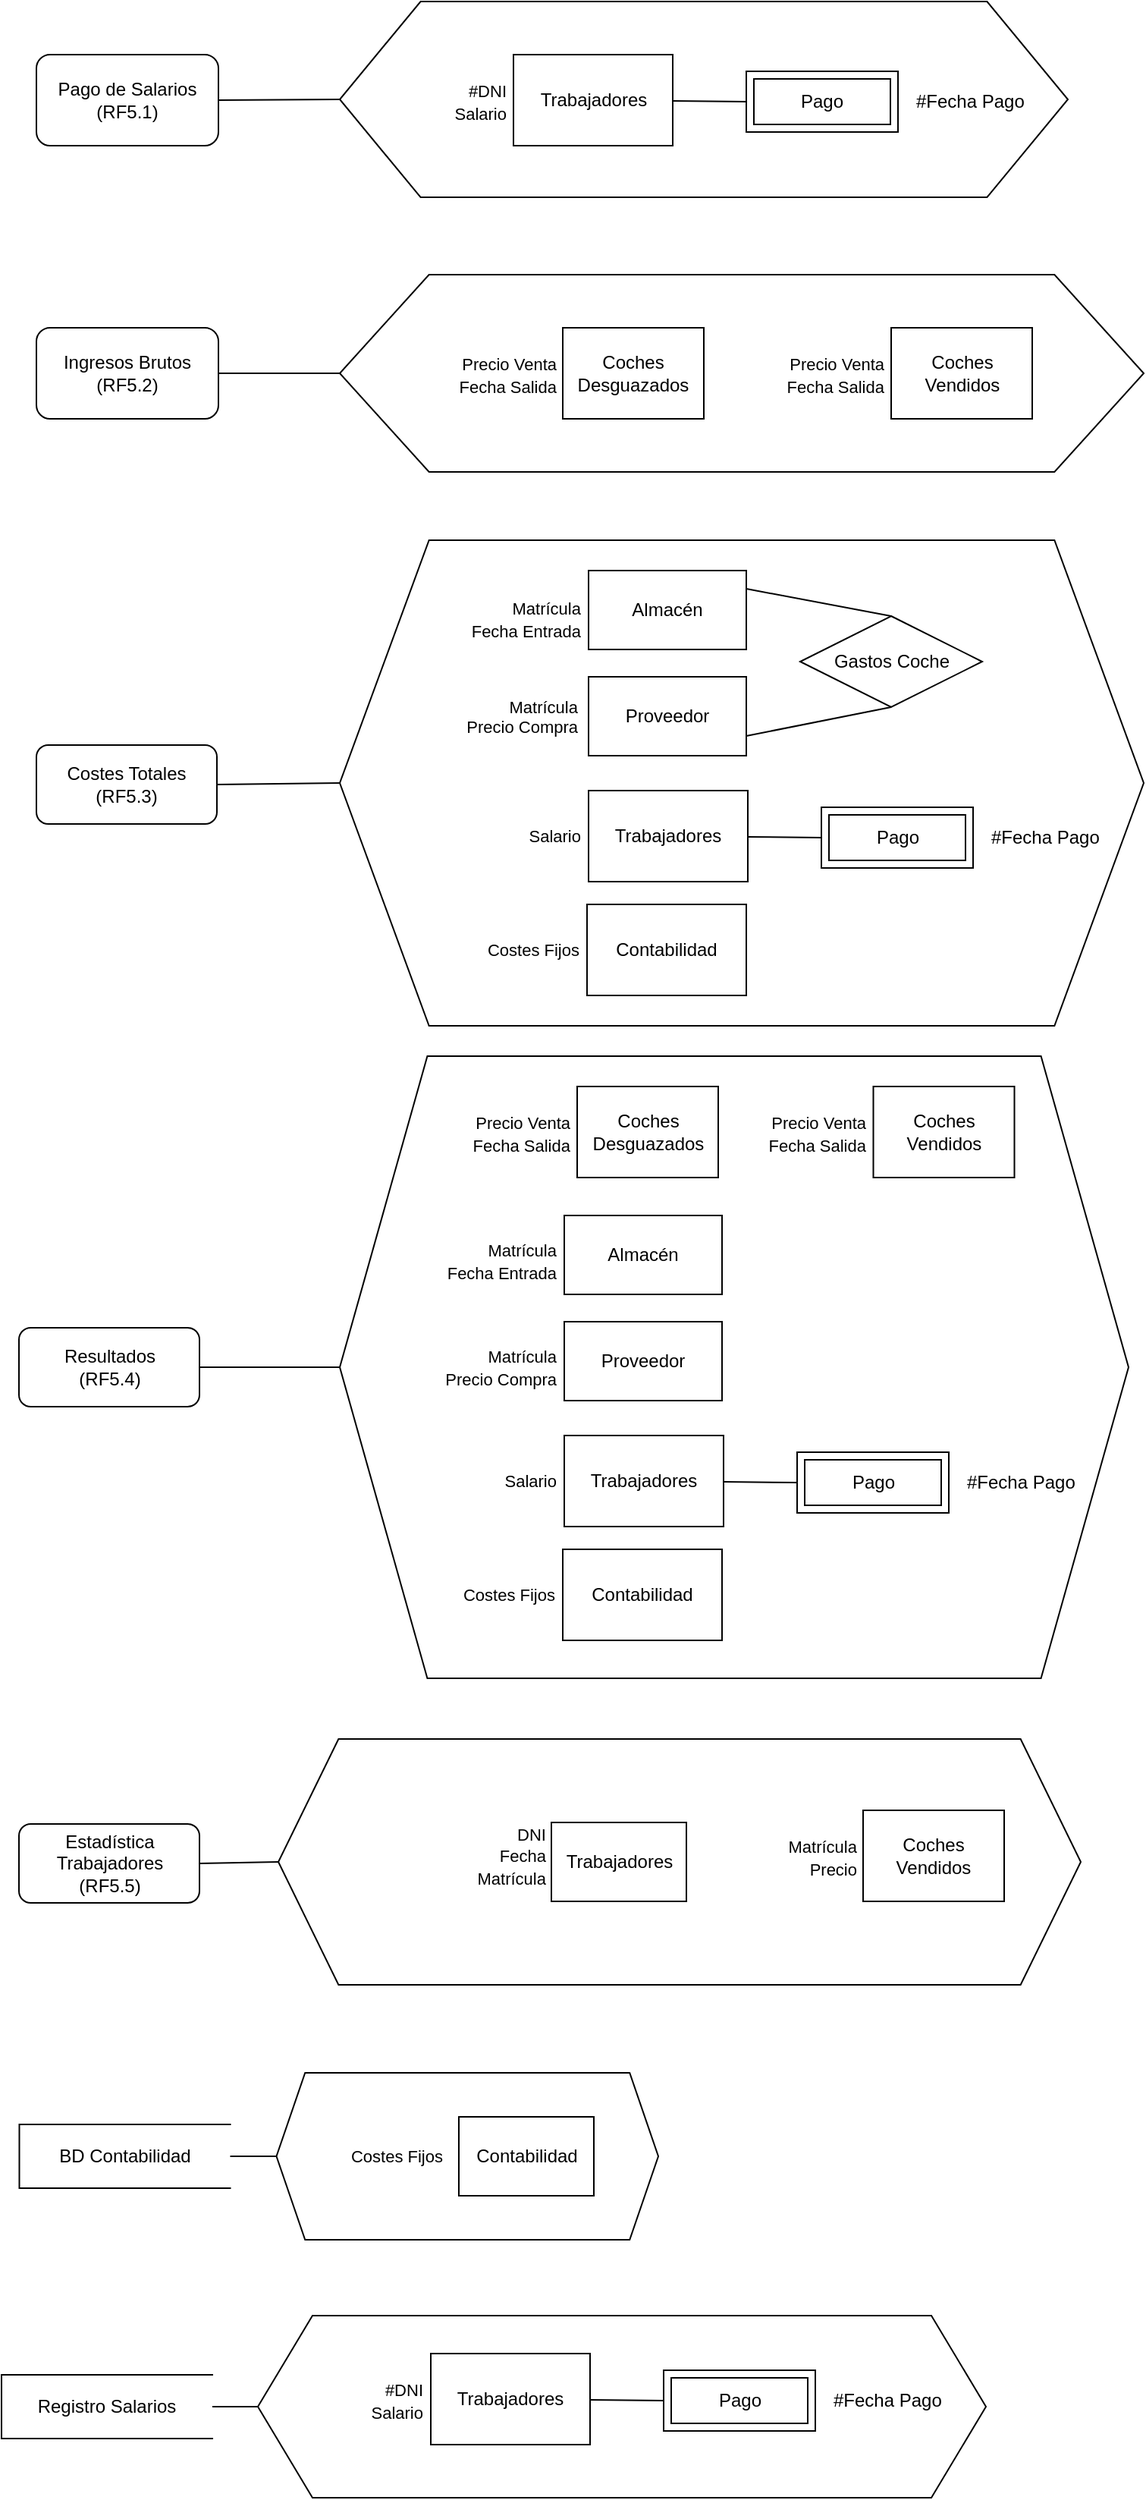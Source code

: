 <mxfile version="20.6.0" type="google" pages="3"><diagram id="DEMGwUoFFbwo7yEj2Rn_" name="Página-1"><mxGraphModel grid="1" page="1" gridSize="10" guides="1" tooltips="1" connect="1" arrows="1" fold="1" pageScale="1" pageWidth="827" pageHeight="1169" math="0" shadow="0"><root><mxCell id="0"/><mxCell id="1" parent="0"/><mxCell id="iO_-YVehadF-31vCDSBg-1" value="Pago de Salarios&lt;br&gt;(RF5.1)" style="rounded=1;whiteSpace=wrap;html=1;" vertex="1" parent="1"><mxGeometry x="70" y="100" width="120" height="60" as="geometry"/></mxCell><mxCell id="iO_-YVehadF-31vCDSBg-3" value="" style="verticalLabelPosition=bottom;verticalAlign=top;html=1;shape=hexagon;perimeter=hexagonPerimeter2;arcSize=6;size=0.111;" vertex="1" parent="1"><mxGeometry x="270" y="65" width="480" height="129" as="geometry"/></mxCell><mxCell id="iO_-YVehadF-31vCDSBg-4" value="Trabajadores" style="rounded=0;whiteSpace=wrap;html=1;" vertex="1" parent="1"><mxGeometry x="384.5" y="100" width="105" height="60" as="geometry"/></mxCell><mxCell id="iO_-YVehadF-31vCDSBg-5" value="" style="endArrow=none;html=1;rounded=0;entryX=0;entryY=0.5;entryDx=0;entryDy=0;exitX=1;exitY=0.5;exitDx=0;exitDy=0;" edge="1" parent="1" source="iO_-YVehadF-31vCDSBg-1" target="iO_-YVehadF-31vCDSBg-3"><mxGeometry width="50" height="50" relative="1" as="geometry"><mxPoint x="310" y="300" as="sourcePoint"/><mxPoint x="360" y="250" as="targetPoint"/></mxGeometry></mxCell><mxCell id="iO_-YVehadF-31vCDSBg-6" value="Ingresos Brutos&lt;br&gt;(RF5.2)" style="rounded=1;whiteSpace=wrap;html=1;" vertex="1" parent="1"><mxGeometry x="70" y="280" width="120" height="60" as="geometry"/></mxCell><mxCell id="iO_-YVehadF-31vCDSBg-7" value="" style="verticalLabelPosition=bottom;verticalAlign=top;html=1;shape=hexagon;perimeter=hexagonPerimeter2;arcSize=6;size=0.111;" vertex="1" parent="1"><mxGeometry x="270" y="245" width="530" height="130" as="geometry"/></mxCell><mxCell id="iO_-YVehadF-31vCDSBg-8" value="Coches Desguazados" style="rounded=0;whiteSpace=wrap;html=1;" vertex="1" parent="1"><mxGeometry x="417" y="280" width="93" height="60" as="geometry"/></mxCell><mxCell id="iO_-YVehadF-31vCDSBg-9" value="" style="endArrow=none;html=1;rounded=0;entryX=0;entryY=0.5;entryDx=0;entryDy=0;exitX=1;exitY=0.5;exitDx=0;exitDy=0;" edge="1" parent="1" source="iO_-YVehadF-31vCDSBg-6" target="iO_-YVehadF-31vCDSBg-7"><mxGeometry width="50" height="50" relative="1" as="geometry"><mxPoint x="310" y="480" as="sourcePoint"/><mxPoint x="360" y="430" as="targetPoint"/></mxGeometry></mxCell><mxCell id="iO_-YVehadF-31vCDSBg-14" value="Resultados&lt;br&gt;(RF5.4)" style="rounded=1;whiteSpace=wrap;html=1;" vertex="1" parent="1"><mxGeometry x="58.5" y="939" width="119" height="52" as="geometry"/></mxCell><mxCell id="iO_-YVehadF-31vCDSBg-15" value="" style="verticalLabelPosition=bottom;verticalAlign=top;html=1;shape=hexagon;perimeter=hexagonPerimeter2;arcSize=6;size=0.111;" vertex="1" parent="1"><mxGeometry x="270" y="760" width="520" height="410" as="geometry"/></mxCell><mxCell id="iO_-YVehadF-31vCDSBg-17" value="" style="endArrow=none;html=1;rounded=0;entryX=0;entryY=0.5;entryDx=0;entryDy=0;exitX=1;exitY=0.5;exitDx=0;exitDy=0;" edge="1" parent="1" source="iO_-YVehadF-31vCDSBg-14" target="iO_-YVehadF-31vCDSBg-15"><mxGeometry width="50" height="50" relative="1" as="geometry"><mxPoint x="310" y="1255" as="sourcePoint"/><mxPoint x="360" y="1205" as="targetPoint"/></mxGeometry></mxCell><mxCell id="iO_-YVehadF-31vCDSBg-18" value="Estadística Trabajadores&lt;br&gt;(RF5.5)" style="rounded=1;whiteSpace=wrap;html=1;" vertex="1" parent="1"><mxGeometry x="58.5" y="1266" width="119" height="52" as="geometry"/></mxCell><mxCell id="iO_-YVehadF-31vCDSBg-19" value="" style="verticalLabelPosition=bottom;verticalAlign=top;html=1;shape=hexagon;perimeter=hexagonPerimeter2;arcSize=6;size=0.075;" vertex="1" parent="1"><mxGeometry x="229.5" y="1210" width="529" height="162" as="geometry"/></mxCell><mxCell id="iO_-YVehadF-31vCDSBg-20" value="Trabajadores" style="rounded=0;whiteSpace=wrap;html=1;" vertex="1" parent="1"><mxGeometry x="409.5" y="1265" width="89" height="52" as="geometry"/></mxCell><mxCell id="iO_-YVehadF-31vCDSBg-21" value="" style="endArrow=none;html=1;rounded=0;entryX=0;entryY=0.5;entryDx=0;entryDy=0;exitX=1;exitY=0.5;exitDx=0;exitDy=0;" edge="1" parent="1" source="iO_-YVehadF-31vCDSBg-18" target="iO_-YVehadF-31vCDSBg-19"><mxGeometry width="50" height="50" relative="1" as="geometry"><mxPoint x="298.5" y="1466" as="sourcePoint"/><mxPoint x="348.5" y="1416" as="targetPoint"/></mxGeometry></mxCell><mxCell id="iO_-YVehadF-31vCDSBg-43" value="" style="verticalLabelPosition=bottom;verticalAlign=top;html=1;shape=hexagon;perimeter=hexagonPerimeter2;arcSize=6;size=0.075;" vertex="1" parent="1"><mxGeometry x="216" y="1590" width="480" height="120" as="geometry"/></mxCell><mxCell id="iO_-YVehadF-31vCDSBg-45" value="" style="endArrow=none;html=1;rounded=0;entryX=0;entryY=0.5;entryDx=0;entryDy=0;exitX=1;exitY=0.5;exitDx=0;exitDy=0;" edge="1" parent="1" source="iO_-YVehadF-31vCDSBg-52" target="iO_-YVehadF-31vCDSBg-43"><mxGeometry width="50" height="50" relative="1" as="geometry"><mxPoint x="194.5" y="1576" as="sourcePoint"/><mxPoint x="364.5" y="1696" as="targetPoint"/></mxGeometry></mxCell><mxCell id="iO_-YVehadF-31vCDSBg-52" value="Registro Salarios" style="shape=partialRectangle;whiteSpace=wrap;html=1;bottom=1;right=0;left=1;top=1;fillColor=none;routingCenterX=-0.5;rotation=0;" vertex="1" parent="1"><mxGeometry x="47" y="1629" width="139" height="42" as="geometry"/></mxCell><mxCell id="vYGt_gN0Xx9xvdccQPwN-7" value="&lt;font style=&quot;font-size: 11px;&quot;&gt;#DNI&lt;br&gt;Salario&lt;/font&gt;" style="text;html=1;align=right;verticalAlign=middle;resizable=0;points=[];autosize=1;strokeColor=none;fillColor=none;" vertex="1" parent="1"><mxGeometry x="320.5" y="111" width="60" height="40" as="geometry"/></mxCell><mxCell id="vYGt_gN0Xx9xvdccQPwN-11" value="&lt;span style=&quot;font-size: 11px;&quot;&gt;DNI&lt;br&gt;Fecha&lt;br&gt;Matrícula&lt;br&gt;&lt;/span&gt;" style="text;html=1;align=right;verticalAlign=middle;resizable=0;points=[];autosize=1;strokeColor=none;fillColor=none;" vertex="1" parent="1"><mxGeometry x="336.5" y="1257" width="70" height="60" as="geometry"/></mxCell><mxCell id="vYGt_gN0Xx9xvdccQPwN-16" value="&lt;div&gt;&lt;font style=&quot;font-size: 11px;&quot;&gt;Precio Venta&lt;br&gt;&lt;/font&gt;&lt;/div&gt;&lt;div&gt;&lt;font style=&quot;font-size: 11px;&quot;&gt;Fecha Salida&lt;br&gt;&lt;/font&gt;&lt;/div&gt;&lt;font style=&quot;font-size: 11px;&quot;&gt;&lt;/font&gt;" style="text;html=1;align=right;verticalAlign=middle;resizable=0;points=[];autosize=1;strokeColor=none;fillColor=none;" vertex="1" parent="1"><mxGeometry x="323.5" y="291" width="90" height="40" as="geometry"/></mxCell><mxCell id="ur4rVl8YrwcTgErBIkXr-6" value="#Fecha Pago" style="text;strokeColor=none;fillColor=none;spacingLeft=4;spacingRight=4;overflow=hidden;rotatable=0;points=[[0,0.5],[1,0.5]];portConstraint=eastwest;fontSize=12;" vertex="1" parent="1"><mxGeometry x="644" y="117" width="84" height="25" as="geometry"/></mxCell><mxCell id="ur4rVl8YrwcTgErBIkXr-13" value="" style="endArrow=none;html=1;rounded=0;entryX=0;entryY=0.5;entryDx=0;entryDy=0;" edge="1" parent="1" source="iO_-YVehadF-31vCDSBg-4" target="ur4rVl8YrwcTgErBIkXr-15"><mxGeometry width="50" height="50" relative="1" as="geometry"><mxPoint x="626.65" y="131.64" as="sourcePoint"/><mxPoint x="670.12" y="131.18" as="targetPoint"/></mxGeometry></mxCell><mxCell id="ur4rVl8YrwcTgErBIkXr-15" value="Pago" style="shape=ext;margin=3;double=1;whiteSpace=wrap;html=1;align=center;strokeColor=default;" vertex="1" parent="1"><mxGeometry x="538" y="111" width="100" height="40" as="geometry"/></mxCell><mxCell id="ur4rVl8YrwcTgErBIkXr-19" value="Coches Vendidos" style="rounded=0;whiteSpace=wrap;html=1;" vertex="1" parent="1"><mxGeometry x="633.5" y="280" width="93" height="60" as="geometry"/></mxCell><mxCell id="ur4rVl8YrwcTgErBIkXr-20" value="&lt;div&gt;&lt;font style=&quot;font-size: 11px;&quot;&gt;Precio Venta&lt;br&gt;&lt;/font&gt;&lt;/div&gt;&lt;div&gt;&lt;font style=&quot;font-size: 11px;&quot;&gt;Fecha Salida&lt;br&gt;&lt;/font&gt;&lt;/div&gt;&lt;font style=&quot;font-size: 11px;&quot;&gt;&lt;/font&gt;" style="text;html=1;align=right;verticalAlign=middle;resizable=0;points=[];autosize=1;strokeColor=none;fillColor=none;" vertex="1" parent="1"><mxGeometry x="540" y="291" width="90" height="40" as="geometry"/></mxCell><mxCell id="ur4rVl8YrwcTgErBIkXr-21" value="Costes Totales&lt;br&gt;(RF5.3)" style="rounded=1;whiteSpace=wrap;html=1;" vertex="1" parent="1"><mxGeometry x="70" y="555" width="119" height="52" as="geometry"/></mxCell><mxCell id="ur4rVl8YrwcTgErBIkXr-22" value="" style="verticalLabelPosition=bottom;verticalAlign=top;html=1;shape=hexagon;perimeter=hexagonPerimeter2;arcSize=6;size=0.111;" vertex="1" parent="1"><mxGeometry x="270" y="420" width="530" height="320" as="geometry"/></mxCell><mxCell id="ur4rVl8YrwcTgErBIkXr-23" value="Proveedor" style="rounded=0;whiteSpace=wrap;html=1;" vertex="1" parent="1"><mxGeometry x="434" y="510" width="104" height="52" as="geometry"/></mxCell><mxCell id="ur4rVl8YrwcTgErBIkXr-24" value="" style="endArrow=none;html=1;rounded=0;entryX=0;entryY=0.5;entryDx=0;entryDy=0;exitX=1;exitY=0.5;exitDx=0;exitDy=0;" edge="1" parent="1" source="ur4rVl8YrwcTgErBIkXr-21" target="ur4rVl8YrwcTgErBIkXr-22"><mxGeometry width="50" height="50" relative="1" as="geometry"><mxPoint x="310" y="745" as="sourcePoint"/><mxPoint x="360" y="695" as="targetPoint"/></mxGeometry></mxCell><mxCell id="ur4rVl8YrwcTgErBIkXr-25" value="&lt;div style=&quot;&quot;&gt;&lt;span style=&quot;font-size: 11px; background-color: initial;&quot;&gt;Matrícula&lt;/span&gt;&lt;/div&gt;&lt;font style=&quot;font-size: 11px;&quot;&gt;&lt;div style=&quot;&quot;&gt;&lt;span style=&quot;background-color: initial;&quot;&gt;Precio Compra&lt;/span&gt;&lt;/div&gt;&lt;/font&gt;" style="text;html=1;align=right;verticalAlign=middle;resizable=0;points=[];autosize=1;strokeColor=none;fillColor=none;" vertex="1" parent="1"><mxGeometry x="327.5" y="516" width="100" height="40" as="geometry"/></mxCell><mxCell id="GJUd8CvHLmayWF3o0n1e-1" value="Almacén" style="rounded=0;whiteSpace=wrap;html=1;" vertex="1" parent="1"><mxGeometry x="434" y="440" width="104" height="52" as="geometry"/></mxCell><mxCell id="GJUd8CvHLmayWF3o0n1e-2" value="&lt;font style=&quot;font-size: 11px;&quot;&gt;Matrícula&lt;br&gt;Fecha Entrada&lt;br&gt;&lt;/font&gt;" style="text;html=1;align=right;verticalAlign=middle;resizable=0;points=[];autosize=1;strokeColor=none;fillColor=none;" vertex="1" parent="1"><mxGeometry x="329.5" y="452" width="100" height="40" as="geometry"/></mxCell><mxCell id="GJUd8CvHLmayWF3o0n1e-5" value="Trabajadores" style="rounded=0;whiteSpace=wrap;html=1;" vertex="1" parent="1"><mxGeometry x="434" y="585" width="105" height="60" as="geometry"/></mxCell><mxCell id="GJUd8CvHLmayWF3o0n1e-6" value="#Fecha Pago" style="text;strokeColor=none;fillColor=none;spacingLeft=4;spacingRight=4;overflow=hidden;rotatable=0;points=[[0,0.5],[1,0.5]];portConstraint=eastwest;fontSize=12;" vertex="1" parent="1"><mxGeometry x="693.5" y="602" width="84" height="25" as="geometry"/></mxCell><mxCell id="GJUd8CvHLmayWF3o0n1e-7" value="" style="endArrow=none;html=1;rounded=0;entryX=0;entryY=0.5;entryDx=0;entryDy=0;" edge="1" parent="1" source="GJUd8CvHLmayWF3o0n1e-5" target="GJUd8CvHLmayWF3o0n1e-8"><mxGeometry width="50" height="50" relative="1" as="geometry"><mxPoint x="676.15" y="616.64" as="sourcePoint"/><mxPoint x="719.62" y="616.18" as="targetPoint"/></mxGeometry></mxCell><mxCell id="GJUd8CvHLmayWF3o0n1e-8" value="Pago" style="shape=ext;margin=3;double=1;whiteSpace=wrap;html=1;align=center;strokeColor=default;" vertex="1" parent="1"><mxGeometry x="587.5" y="596" width="100" height="40" as="geometry"/></mxCell><mxCell id="GJUd8CvHLmayWF3o0n1e-9" value="&lt;font style=&quot;font-size: 11px;&quot;&gt;Salario&lt;/font&gt;" style="text;html=1;align=right;verticalAlign=middle;resizable=0;points=[];autosize=1;strokeColor=none;fillColor=none;" vertex="1" parent="1"><mxGeometry x="369.5" y="599.5" width="60" height="30" as="geometry"/></mxCell><mxCell id="GJUd8CvHLmayWF3o0n1e-10" value="Contabilidad" style="rounded=0;whiteSpace=wrap;html=1;" vertex="1" parent="1"><mxGeometry x="433" y="660" width="105" height="60" as="geometry"/></mxCell><mxCell id="GJUd8CvHLmayWF3o0n1e-11" value="&lt;font style=&quot;font-size: 11px;&quot;&gt;Costes Fijos&lt;/font&gt;" style="text;html=1;align=right;verticalAlign=middle;resizable=0;points=[];autosize=1;strokeColor=none;fillColor=none;" vertex="1" parent="1"><mxGeometry x="348.5" y="674.5" width="80" height="30" as="geometry"/></mxCell><mxCell id="GJUd8CvHLmayWF3o0n1e-12" value="Coches Desguazados" style="rounded=0;whiteSpace=wrap;html=1;" vertex="1" parent="1"><mxGeometry x="426.5" y="780" width="93" height="60" as="geometry"/></mxCell><mxCell id="GJUd8CvHLmayWF3o0n1e-13" value="&lt;div&gt;&lt;font style=&quot;font-size: 11px;&quot;&gt;Precio Venta&lt;br&gt;&lt;/font&gt;&lt;/div&gt;&lt;div&gt;&lt;font style=&quot;font-size: 11px;&quot;&gt;Fecha Salida&lt;br&gt;&lt;/font&gt;&lt;/div&gt;&lt;font style=&quot;font-size: 11px;&quot;&gt;&lt;/font&gt;" style="text;html=1;align=right;verticalAlign=middle;resizable=0;points=[];autosize=1;strokeColor=none;fillColor=none;" vertex="1" parent="1"><mxGeometry x="333" y="791" width="90" height="40" as="geometry"/></mxCell><mxCell id="GJUd8CvHLmayWF3o0n1e-14" value="Coches Vendidos" style="rounded=0;whiteSpace=wrap;html=1;" vertex="1" parent="1"><mxGeometry x="621.75" y="780" width="93" height="60" as="geometry"/></mxCell><mxCell id="GJUd8CvHLmayWF3o0n1e-15" value="&lt;div&gt;&lt;font style=&quot;font-size: 11px;&quot;&gt;Precio Venta&lt;br&gt;&lt;/font&gt;&lt;/div&gt;&lt;div&gt;&lt;font style=&quot;font-size: 11px;&quot;&gt;Fecha Salida&lt;br&gt;&lt;/font&gt;&lt;/div&gt;&lt;font style=&quot;font-size: 11px;&quot;&gt;&lt;/font&gt;" style="text;html=1;align=right;verticalAlign=middle;resizable=0;points=[];autosize=1;strokeColor=none;fillColor=none;" vertex="1" parent="1"><mxGeometry x="528.25" y="791" width="90" height="40" as="geometry"/></mxCell><mxCell id="GJUd8CvHLmayWF3o0n1e-16" value="Proveedor" style="rounded=0;whiteSpace=wrap;html=1;" vertex="1" parent="1"><mxGeometry x="418" y="935" width="104" height="52" as="geometry"/></mxCell><mxCell id="GJUd8CvHLmayWF3o0n1e-17" value="&lt;font style=&quot;font-size: 11px;&quot;&gt;Matrícula&lt;br&gt;Precio Compra&lt;br&gt;&lt;/font&gt;" style="text;html=1;align=right;verticalAlign=middle;resizable=0;points=[];autosize=1;strokeColor=none;fillColor=none;" vertex="1" parent="1"><mxGeometry x="313.5" y="945" width="100" height="40" as="geometry"/></mxCell><mxCell id="GJUd8CvHLmayWF3o0n1e-18" value="Almacén" style="rounded=0;whiteSpace=wrap;html=1;" vertex="1" parent="1"><mxGeometry x="418" y="865" width="104" height="52" as="geometry"/></mxCell><mxCell id="GJUd8CvHLmayWF3o0n1e-19" value="&lt;font style=&quot;font-size: 11px;&quot;&gt;Matrícula&lt;br&gt;Fecha Entrada&lt;br&gt;&lt;/font&gt;" style="text;html=1;align=right;verticalAlign=middle;resizable=0;points=[];autosize=1;strokeColor=none;fillColor=none;" vertex="1" parent="1"><mxGeometry x="313.5" y="875" width="100" height="40" as="geometry"/></mxCell><mxCell id="GJUd8CvHLmayWF3o0n1e-20" value="Trabajadores" style="rounded=0;whiteSpace=wrap;html=1;" vertex="1" parent="1"><mxGeometry x="418" y="1010" width="105" height="60" as="geometry"/></mxCell><mxCell id="GJUd8CvHLmayWF3o0n1e-21" value="#Fecha Pago" style="text;strokeColor=none;fillColor=none;spacingLeft=4;spacingRight=4;overflow=hidden;rotatable=0;points=[[0,0.5],[1,0.5]];portConstraint=eastwest;fontSize=12;" vertex="1" parent="1"><mxGeometry x="677.5" y="1027" width="84" height="25" as="geometry"/></mxCell><mxCell id="GJUd8CvHLmayWF3o0n1e-22" value="" style="endArrow=none;html=1;rounded=0;entryX=0;entryY=0.5;entryDx=0;entryDy=0;" edge="1" parent="1" source="GJUd8CvHLmayWF3o0n1e-20" target="GJUd8CvHLmayWF3o0n1e-23"><mxGeometry width="50" height="50" relative="1" as="geometry"><mxPoint x="660.15" y="1041.64" as="sourcePoint"/><mxPoint x="703.62" y="1041.18" as="targetPoint"/></mxGeometry></mxCell><mxCell id="GJUd8CvHLmayWF3o0n1e-23" value="Pago" style="shape=ext;margin=3;double=1;whiteSpace=wrap;html=1;align=center;strokeColor=default;" vertex="1" parent="1"><mxGeometry x="571.5" y="1021" width="100" height="40" as="geometry"/></mxCell><mxCell id="GJUd8CvHLmayWF3o0n1e-24" value="&lt;font style=&quot;font-size: 11px;&quot;&gt;Salario&lt;/font&gt;" style="text;html=1;align=right;verticalAlign=middle;resizable=0;points=[];autosize=1;strokeColor=none;fillColor=none;" vertex="1" parent="1"><mxGeometry x="353.5" y="1024.5" width="60" height="30" as="geometry"/></mxCell><mxCell id="GJUd8CvHLmayWF3o0n1e-25" value="Contabilidad" style="rounded=0;whiteSpace=wrap;html=1;" vertex="1" parent="1"><mxGeometry x="417" y="1085" width="105" height="60" as="geometry"/></mxCell><mxCell id="GJUd8CvHLmayWF3o0n1e-26" value="&lt;font style=&quot;font-size: 11px;&quot;&gt;Costes Fijos&lt;/font&gt;" style="text;html=1;align=right;verticalAlign=middle;resizable=0;points=[];autosize=1;strokeColor=none;fillColor=none;" vertex="1" parent="1"><mxGeometry x="332.5" y="1099.5" width="80" height="30" as="geometry"/></mxCell><mxCell id="X14a7iQe0OAT1WhxhBP5-1" value="Coches Vendidos" style="rounded=0;whiteSpace=wrap;html=1;" vertex="1" parent="1"><mxGeometry x="615" y="1257" width="93" height="60" as="geometry"/></mxCell><mxCell id="X14a7iQe0OAT1WhxhBP5-2" value="&lt;div&gt;&lt;span style=&quot;font-size: 11px;&quot;&gt;Matrícula&lt;/span&gt;&lt;/div&gt;&lt;div&gt;&lt;span style=&quot;font-size: 11px;&quot;&gt;Precio&lt;/span&gt;&lt;/div&gt;&lt;font style=&quot;font-size: 11px;&quot;&gt;&lt;/font&gt;" style="text;html=1;align=right;verticalAlign=middle;resizable=0;points=[];autosize=1;strokeColor=none;fillColor=none;" vertex="1" parent="1"><mxGeometry x="541.5" y="1268" width="70" height="40" as="geometry"/></mxCell><mxCell id="X14a7iQe0OAT1WhxhBP5-12" value="Trabajadores" style="rounded=0;whiteSpace=wrap;html=1;" vertex="1" parent="1"><mxGeometry x="330" y="1615" width="105" height="60" as="geometry"/></mxCell><mxCell id="X14a7iQe0OAT1WhxhBP5-13" value="&lt;font style=&quot;font-size: 11px;&quot;&gt;#DNI&lt;br&gt;Salario&lt;/font&gt;" style="text;html=1;align=right;verticalAlign=middle;resizable=0;points=[];autosize=1;strokeColor=none;fillColor=none;" vertex="1" parent="1"><mxGeometry x="266" y="1626" width="60" height="40" as="geometry"/></mxCell><mxCell id="X14a7iQe0OAT1WhxhBP5-14" value="#Fecha Pago" style="text;strokeColor=none;fillColor=none;spacingLeft=4;spacingRight=4;overflow=hidden;rotatable=0;points=[[0,0.5],[1,0.5]];portConstraint=eastwest;fontSize=12;" vertex="1" parent="1"><mxGeometry x="589.5" y="1632" width="84" height="25" as="geometry"/></mxCell><mxCell id="X14a7iQe0OAT1WhxhBP5-15" value="" style="endArrow=none;html=1;rounded=0;entryX=0;entryY=0.5;entryDx=0;entryDy=0;" edge="1" parent="1" source="X14a7iQe0OAT1WhxhBP5-12" target="X14a7iQe0OAT1WhxhBP5-16"><mxGeometry width="50" height="50" relative="1" as="geometry"><mxPoint x="572.15" y="1646.64" as="sourcePoint"/><mxPoint x="615.62" y="1646.18" as="targetPoint"/></mxGeometry></mxCell><mxCell id="X14a7iQe0OAT1WhxhBP5-16" value="Pago" style="shape=ext;margin=3;double=1;whiteSpace=wrap;html=1;align=center;strokeColor=default;" vertex="1" parent="1"><mxGeometry x="483.5" y="1626" width="100" height="40" as="geometry"/></mxCell><mxCell id="X14a7iQe0OAT1WhxhBP5-17" value="" style="verticalLabelPosition=bottom;verticalAlign=top;html=1;shape=hexagon;perimeter=hexagonPerimeter2;arcSize=6;size=0.075;" vertex="1" parent="1"><mxGeometry x="228.25" y="1430" width="251.75" height="110" as="geometry"/></mxCell><mxCell id="X14a7iQe0OAT1WhxhBP5-18" value="Contabilidad" style="rounded=0;whiteSpace=wrap;html=1;" vertex="1" parent="1"><mxGeometry x="348.5" y="1459" width="89" height="52" as="geometry"/></mxCell><mxCell id="X14a7iQe0OAT1WhxhBP5-19" value="" style="endArrow=none;html=1;rounded=0;entryX=0;entryY=0.5;entryDx=0;entryDy=0;exitX=1;exitY=0.5;exitDx=0;exitDy=0;" edge="1" parent="1" source="X14a7iQe0OAT1WhxhBP5-20" target="X14a7iQe0OAT1WhxhBP5-17"><mxGeometry width="50" height="50" relative="1" as="geometry"><mxPoint x="206.75" y="1446" as="sourcePoint"/><mxPoint x="376.75" y="1566" as="targetPoint"/></mxGeometry></mxCell><mxCell id="X14a7iQe0OAT1WhxhBP5-20" value="BD Contabilidad" style="shape=partialRectangle;whiteSpace=wrap;html=1;bottom=1;right=0;left=1;top=1;fillColor=none;routingCenterX=-0.5;rotation=0;" vertex="1" parent="1"><mxGeometry x="58.75" y="1464" width="139" height="42" as="geometry"/></mxCell><mxCell id="X14a7iQe0OAT1WhxhBP5-21" value="&lt;span style=&quot;font-size: 11px;&quot;&gt;Costes Fijos&lt;br&gt;&lt;/span&gt;" style="text;html=1;align=right;verticalAlign=middle;resizable=0;points=[];autosize=1;strokeColor=none;fillColor=none;" vertex="1" parent="1"><mxGeometry x="259" y="1470" width="80" height="30" as="geometry"/></mxCell><mxCell id="q8G1MDLMxM-8sET3FkSY-2" value="Gastos Coche" style="shape=rhombus;perimeter=rhombusPerimeter;whiteSpace=wrap;html=1;align=center;" vertex="1" parent="1"><mxGeometry x="573.5" y="470" width="120" height="60" as="geometry"/></mxCell><mxCell id="q8G1MDLMxM-8sET3FkSY-4" value="" style="endArrow=none;html=1;rounded=0;entryX=0.5;entryY=0;entryDx=0;entryDy=0;" edge="1" parent="1" target="q8G1MDLMxM-8sET3FkSY-2"><mxGeometry relative="1" as="geometry"><mxPoint x="538" y="452" as="sourcePoint"/><mxPoint x="698" y="452" as="targetPoint"/></mxGeometry></mxCell><mxCell id="q8G1MDLMxM-8sET3FkSY-6" value="" style="endArrow=none;html=1;rounded=0;entryX=0.5;entryY=1;entryDx=0;entryDy=0;exitX=1;exitY=0.75;exitDx=0;exitDy=0;" edge="1" parent="1" source="ur4rVl8YrwcTgErBIkXr-23" target="q8G1MDLMxM-8sET3FkSY-2"><mxGeometry relative="1" as="geometry"><mxPoint x="548" y="462" as="sourcePoint"/><mxPoint x="653.5" y="480" as="targetPoint"/><Array as="points"/></mxGeometry></mxCell></root></mxGraphModel></diagram><diagram id="_Zg0afuimxld4t3ta4-F" name="Página-2"><mxGraphModel grid="1" page="1" gridSize="10" guides="1" tooltips="1" connect="1" arrows="1" fold="1" pageScale="1" pageWidth="827" pageHeight="1169" math="0" shadow="0"><root><mxCell id="0"/><mxCell id="1" parent="0"/></root></mxGraphModel></diagram><diagram id="jGH8_jnwzK9DxVSuh2pM" name="Página-3"><mxGraphModel grid="1" page="1" gridSize="10" guides="1" tooltips="1" connect="1" arrows="1" fold="1" pageScale="1" pageWidth="827" pageHeight="1169" math="0" shadow="0"><root><mxCell id="0"/><mxCell id="1" parent="0"/></root></mxGraphModel></diagram></mxfile>